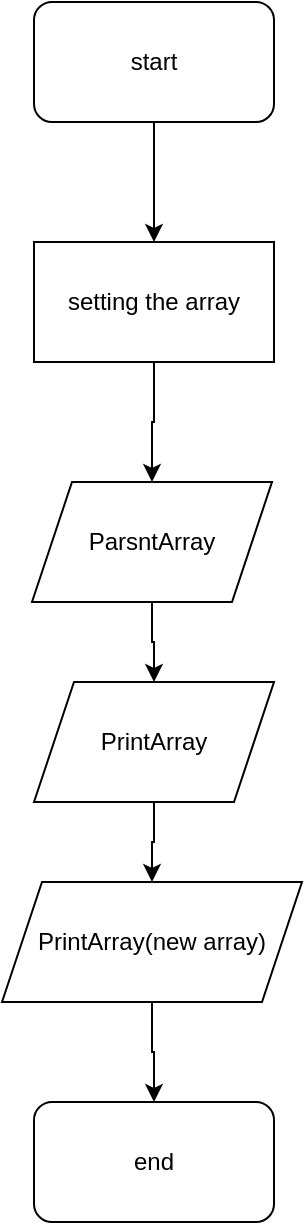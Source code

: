<mxfile pages="4">
    <diagram id="otTxOApa3O5zQau3Rn1R" name="Страница 4">
        <mxGraphModel dx="362" dy="340" grid="1" gridSize="10" guides="1" tooltips="1" connect="1" arrows="1" fold="1" page="1" pageScale="1" pageWidth="827" pageHeight="1169" math="0" shadow="0">
            <root>
                <mxCell id="0"/>
                <mxCell id="1" parent="0"/>
                <mxCell id="7jNE8qw9Wb0VxGZcnt_r-7" value="" style="edgeStyle=orthogonalEdgeStyle;rounded=0;orthogonalLoop=1;jettySize=auto;html=1;" parent="1" source="7jNE8qw9Wb0VxGZcnt_r-1" target="7jNE8qw9Wb0VxGZcnt_r-3" edge="1">
                    <mxGeometry relative="1" as="geometry"/>
                </mxCell>
                <mxCell id="7jNE8qw9Wb0VxGZcnt_r-1" value="start" style="rounded=1;whiteSpace=wrap;html=1;" parent="1" vertex="1">
                    <mxGeometry x="340" y="110" width="120" height="60" as="geometry"/>
                </mxCell>
                <mxCell id="7jNE8qw9Wb0VxGZcnt_r-2" value="end" style="rounded=1;whiteSpace=wrap;html=1;" parent="1" vertex="1">
                    <mxGeometry x="340" y="660" width="120" height="60" as="geometry"/>
                </mxCell>
                <mxCell id="7jNE8qw9Wb0VxGZcnt_r-8" value="" style="edgeStyle=orthogonalEdgeStyle;rounded=0;orthogonalLoop=1;jettySize=auto;html=1;" parent="1" source="7jNE8qw9Wb0VxGZcnt_r-3" target="7jNE8qw9Wb0VxGZcnt_r-4" edge="1">
                    <mxGeometry relative="1" as="geometry"/>
                </mxCell>
                <mxCell id="7jNE8qw9Wb0VxGZcnt_r-3" value="setting the array" style="rounded=0;whiteSpace=wrap;html=1;" parent="1" vertex="1">
                    <mxGeometry x="340" y="230" width="120" height="60" as="geometry"/>
                </mxCell>
                <mxCell id="7jNE8qw9Wb0VxGZcnt_r-9" value="" style="edgeStyle=orthogonalEdgeStyle;rounded=0;orthogonalLoop=1;jettySize=auto;html=1;" parent="1" source="7jNE8qw9Wb0VxGZcnt_r-4" target="7jNE8qw9Wb0VxGZcnt_r-5" edge="1">
                    <mxGeometry relative="1" as="geometry"/>
                </mxCell>
                <mxCell id="7jNE8qw9Wb0VxGZcnt_r-4" value="ParsntArray" style="shape=parallelogram;perimeter=parallelogramPerimeter;whiteSpace=wrap;html=1;fixedSize=1;" parent="1" vertex="1">
                    <mxGeometry x="339" y="350" width="120" height="60" as="geometry"/>
                </mxCell>
                <mxCell id="7jNE8qw9Wb0VxGZcnt_r-10" value="" style="edgeStyle=orthogonalEdgeStyle;rounded=0;orthogonalLoop=1;jettySize=auto;html=1;" parent="1" source="7jNE8qw9Wb0VxGZcnt_r-5" target="7jNE8qw9Wb0VxGZcnt_r-6" edge="1">
                    <mxGeometry relative="1" as="geometry"/>
                </mxCell>
                <mxCell id="7jNE8qw9Wb0VxGZcnt_r-5" value="PrintArray" style="shape=parallelogram;perimeter=parallelogramPerimeter;whiteSpace=wrap;html=1;fixedSize=1;" parent="1" vertex="1">
                    <mxGeometry x="340" y="450" width="120" height="60" as="geometry"/>
                </mxCell>
                <mxCell id="7jNE8qw9Wb0VxGZcnt_r-11" value="" style="edgeStyle=orthogonalEdgeStyle;rounded=0;orthogonalLoop=1;jettySize=auto;html=1;" parent="1" source="7jNE8qw9Wb0VxGZcnt_r-6" target="7jNE8qw9Wb0VxGZcnt_r-2" edge="1">
                    <mxGeometry relative="1" as="geometry"/>
                </mxCell>
                <mxCell id="7jNE8qw9Wb0VxGZcnt_r-6" value="PrintArray(new array)" style="shape=parallelogram;perimeter=parallelogramPerimeter;whiteSpace=wrap;html=1;fixedSize=1;" parent="1" vertex="1">
                    <mxGeometry x="324" y="550" width="150" height="60" as="geometry"/>
                </mxCell>
            </root>
        </mxGraphModel>
    </diagram>
</mxfile>